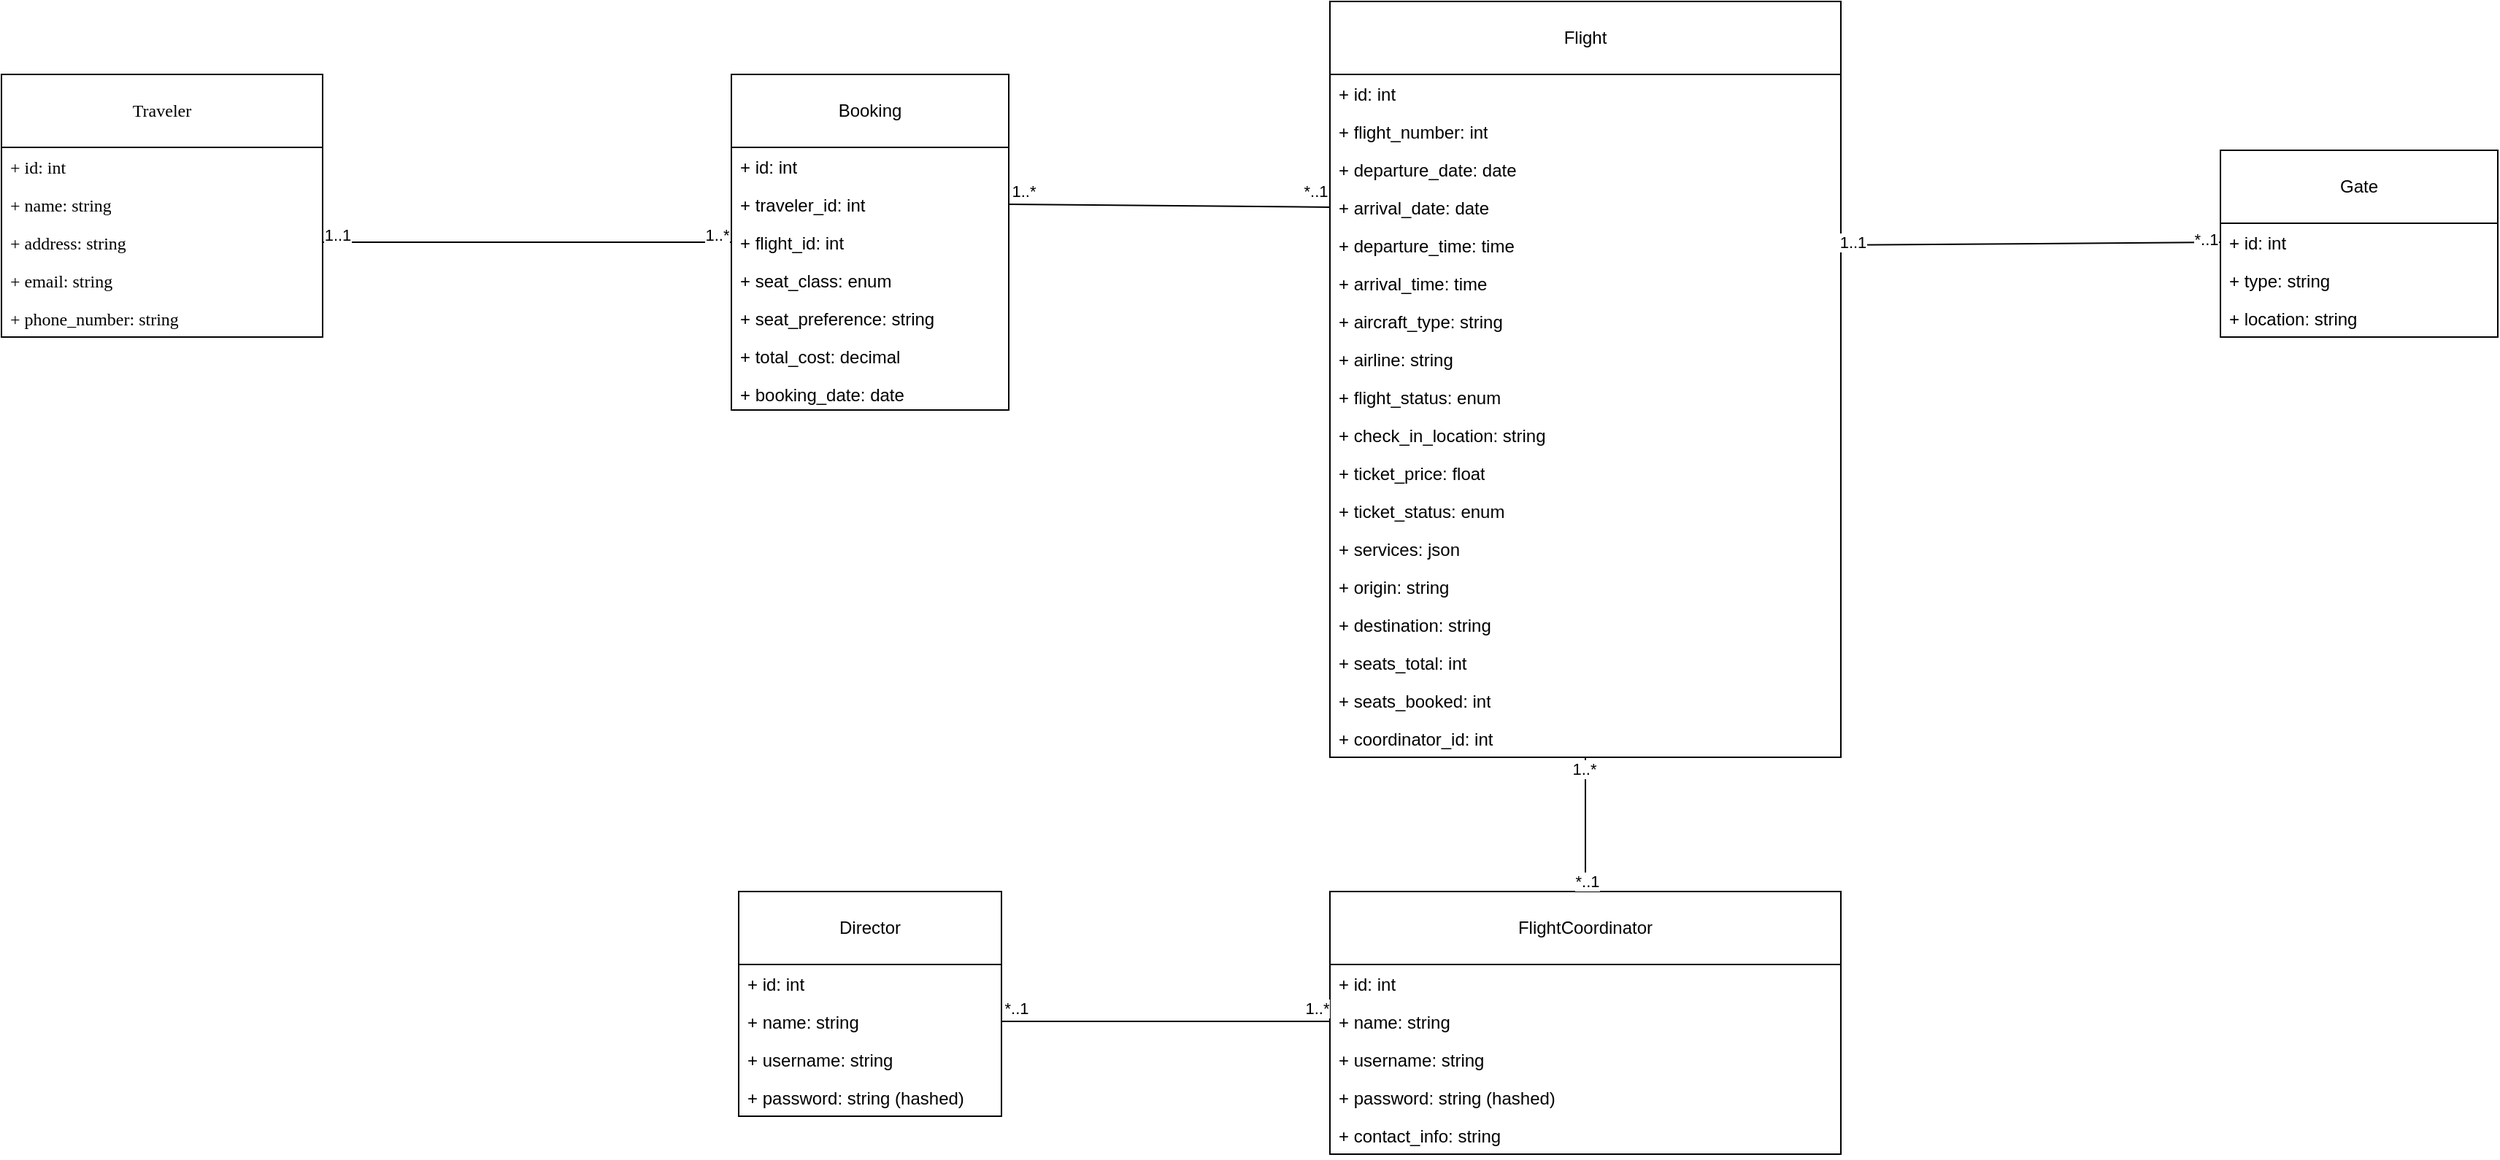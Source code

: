 <mxfile version="26.2.14">
  <diagram name="Page-1" id="Wyjkd_YQ8HrJnKCzyebC">
    <mxGraphModel dx="1753" dy="818" grid="1" gridSize="10" guides="1" tooltips="1" connect="1" arrows="1" fold="1" page="1" pageScale="1" pageWidth="1920" pageHeight="1080" background="#FFFFFF" math="0" shadow="0">
      <root>
        <mxCell id="0" />
        <mxCell id="1" parent="0" />
        <mxCell id="DNrV4epSZlYSAmpHzE6Q-1" value="Traveler" style="swimlane;fontStyle=0;childLayout=stackLayout;horizontal=1;startSize=50;horizontalStack=0;resizeParent=1;resizeParentMax=0;resizeLast=0;collapsible=1;marginBottom=0;hachureGap=4;fontFamily=Verdana;rounded=0;gradientDirection=west;whiteSpace=wrap;html=1;labelBackgroundColor=none;" parent="1" vertex="1">
          <mxGeometry x="400" y="90" width="220" height="180" as="geometry" />
        </mxCell>
        <mxCell id="DNrV4epSZlYSAmpHzE6Q-3" value="+ id: int&amp;nbsp;" style="text;strokeColor=none;fillColor=none;align=left;verticalAlign=top;spacingLeft=4;spacingRight=4;overflow=hidden;rotatable=0;points=[[0,0.5],[1,0.5]];portConstraint=eastwest;whiteSpace=wrap;html=1;fontFamily=Verdana;labelBackgroundColor=none;" parent="DNrV4epSZlYSAmpHzE6Q-1" vertex="1">
          <mxGeometry y="50" width="220" height="26" as="geometry" />
        </mxCell>
        <mxCell id="ROTgjPuaP1kP2KtzQNtt-1" value="+ name: string" style="text;strokeColor=none;fillColor=none;align=left;verticalAlign=top;spacingLeft=4;spacingRight=4;overflow=hidden;rotatable=0;points=[[0,0.5],[1,0.5]];portConstraint=eastwest;whiteSpace=wrap;html=1;fontFamily=Verdana;labelBackgroundColor=none;" parent="DNrV4epSZlYSAmpHzE6Q-1" vertex="1">
          <mxGeometry y="76" width="220" height="26" as="geometry" />
        </mxCell>
        <mxCell id="ROTgjPuaP1kP2KtzQNtt-2" value="+ address: string" style="text;strokeColor=none;fillColor=none;align=left;verticalAlign=top;spacingLeft=4;spacingRight=4;overflow=hidden;rotatable=0;points=[[0,0.5],[1,0.5]];portConstraint=eastwest;whiteSpace=wrap;html=1;fontFamily=Verdana;labelBackgroundColor=none;" parent="DNrV4epSZlYSAmpHzE6Q-1" vertex="1">
          <mxGeometry y="102" width="220" height="26" as="geometry" />
        </mxCell>
        <mxCell id="ROTgjPuaP1kP2KtzQNtt-3" value="+ email: string" style="text;strokeColor=none;fillColor=none;align=left;verticalAlign=top;spacingLeft=4;spacingRight=4;overflow=hidden;rotatable=0;points=[[0,0.5],[1,0.5]];portConstraint=eastwest;whiteSpace=wrap;html=1;fontFamily=Verdana;labelBackgroundColor=none;" parent="DNrV4epSZlYSAmpHzE6Q-1" vertex="1">
          <mxGeometry y="128" width="220" height="26" as="geometry" />
        </mxCell>
        <mxCell id="ROTgjPuaP1kP2KtzQNtt-4" value="+ phone_number: string" style="text;strokeColor=none;fillColor=none;align=left;verticalAlign=top;spacingLeft=4;spacingRight=4;overflow=hidden;rotatable=0;points=[[0,0.5],[1,0.5]];portConstraint=eastwest;whiteSpace=wrap;html=1;fontFamily=Verdana;labelBackgroundColor=none;" parent="DNrV4epSZlYSAmpHzE6Q-1" vertex="1">
          <mxGeometry y="154" width="220" height="26" as="geometry" />
        </mxCell>
        <mxCell id="ROTgjPuaP1kP2KtzQNtt-5" value="Booking" style="swimlane;fontStyle=0;childLayout=stackLayout;horizontal=1;startSize=50;fillColor=none;horizontalStack=0;resizeParent=1;resizeParentMax=0;resizeLast=0;collapsible=1;marginBottom=0;whiteSpace=wrap;html=1;" parent="1" vertex="1">
          <mxGeometry x="900" y="90" width="190" height="230" as="geometry" />
        </mxCell>
        <mxCell id="ROTgjPuaP1kP2KtzQNtt-6" value="+ id: int" style="text;strokeColor=none;fillColor=none;align=left;verticalAlign=top;spacingLeft=4;spacingRight=4;overflow=hidden;rotatable=0;points=[[0,0.5],[1,0.5]];portConstraint=eastwest;whiteSpace=wrap;html=1;" parent="ROTgjPuaP1kP2KtzQNtt-5" vertex="1">
          <mxGeometry y="50" width="190" height="26" as="geometry" />
        </mxCell>
        <mxCell id="ROTgjPuaP1kP2KtzQNtt-7" value="+ traveler_id: int" style="text;strokeColor=none;fillColor=none;align=left;verticalAlign=top;spacingLeft=4;spacingRight=4;overflow=hidden;rotatable=0;points=[[0,0.5],[1,0.5]];portConstraint=eastwest;whiteSpace=wrap;html=1;" parent="ROTgjPuaP1kP2KtzQNtt-5" vertex="1">
          <mxGeometry y="76" width="190" height="26" as="geometry" />
        </mxCell>
        <mxCell id="ROTgjPuaP1kP2KtzQNtt-8" value="+ flight_id: int" style="text;strokeColor=none;fillColor=none;align=left;verticalAlign=top;spacingLeft=4;spacingRight=4;overflow=hidden;rotatable=0;points=[[0,0.5],[1,0.5]];portConstraint=eastwest;whiteSpace=wrap;html=1;" parent="ROTgjPuaP1kP2KtzQNtt-5" vertex="1">
          <mxGeometry y="102" width="190" height="26" as="geometry" />
        </mxCell>
        <mxCell id="ROTgjPuaP1kP2KtzQNtt-9" value="+ seat_class: enum" style="text;strokeColor=none;fillColor=none;align=left;verticalAlign=top;spacingLeft=4;spacingRight=4;overflow=hidden;rotatable=0;points=[[0,0.5],[1,0.5]];portConstraint=eastwest;whiteSpace=wrap;html=1;" parent="ROTgjPuaP1kP2KtzQNtt-5" vertex="1">
          <mxGeometry y="128" width="190" height="26" as="geometry" />
        </mxCell>
        <mxCell id="ROTgjPuaP1kP2KtzQNtt-10" value="+ seat_preference: string&lt;div&gt;&lt;br&gt;&lt;/div&gt;" style="text;strokeColor=none;fillColor=none;align=left;verticalAlign=top;spacingLeft=4;spacingRight=4;overflow=hidden;rotatable=0;points=[[0,0.5],[1,0.5]];portConstraint=eastwest;whiteSpace=wrap;html=1;" parent="ROTgjPuaP1kP2KtzQNtt-5" vertex="1">
          <mxGeometry y="154" width="190" height="26" as="geometry" />
        </mxCell>
        <mxCell id="ROTgjPuaP1kP2KtzQNtt-11" value="+ total_cost: decimal&lt;div&gt;&lt;br&gt;&lt;/div&gt;" style="text;strokeColor=none;fillColor=none;align=left;verticalAlign=top;spacingLeft=4;spacingRight=4;overflow=hidden;rotatable=0;points=[[0,0.5],[1,0.5]];portConstraint=eastwest;whiteSpace=wrap;html=1;" parent="ROTgjPuaP1kP2KtzQNtt-5" vertex="1">
          <mxGeometry y="180" width="190" height="26" as="geometry" />
        </mxCell>
        <mxCell id="ROTgjPuaP1kP2KtzQNtt-12" value="+ booking_date: date" style="text;strokeColor=none;fillColor=none;align=left;verticalAlign=top;spacingLeft=4;spacingRight=4;overflow=hidden;rotatable=0;points=[[0,0.5],[1,0.5]];portConstraint=eastwest;whiteSpace=wrap;html=1;" parent="ROTgjPuaP1kP2KtzQNtt-5" vertex="1">
          <mxGeometry y="206" width="190" height="24" as="geometry" />
        </mxCell>
        <mxCell id="ROTgjPuaP1kP2KtzQNtt-13" value="" style="endArrow=none;html=1;rounded=0;exitX=1;exitY=0.5;exitDx=0;exitDy=0;entryX=0;entryY=0.5;entryDx=0;entryDy=0;" parent="1" source="ROTgjPuaP1kP2KtzQNtt-2" target="ROTgjPuaP1kP2KtzQNtt-8" edge="1">
          <mxGeometry width="50" height="50" relative="1" as="geometry">
            <mxPoint x="720" y="280" as="sourcePoint" />
            <mxPoint x="770" y="230" as="targetPoint" />
          </mxGeometry>
        </mxCell>
        <mxCell id="ROTgjPuaP1kP2KtzQNtt-14" value="1..1" style="edgeLabel;html=1;align=center;verticalAlign=middle;resizable=0;points=[];" parent="ROTgjPuaP1kP2KtzQNtt-13" vertex="1" connectable="0">
          <mxGeometry x="-0.693" y="3" relative="1" as="geometry">
            <mxPoint x="-33" y="-2" as="offset" />
          </mxGeometry>
        </mxCell>
        <mxCell id="ROTgjPuaP1kP2KtzQNtt-15" value="1..*" style="edgeLabel;html=1;align=center;verticalAlign=middle;resizable=0;points=[];" parent="ROTgjPuaP1kP2KtzQNtt-13" vertex="1" connectable="0">
          <mxGeometry x="0.514" y="1" relative="1" as="geometry">
            <mxPoint x="58" y="-4" as="offset" />
          </mxGeometry>
        </mxCell>
        <mxCell id="ROTgjPuaP1kP2KtzQNtt-16" value="Flight" style="swimlane;fontStyle=0;childLayout=stackLayout;horizontal=1;startSize=50;fillColor=none;horizontalStack=0;resizeParent=1;resizeParentMax=0;resizeLast=0;collapsible=1;marginBottom=0;whiteSpace=wrap;html=1;" parent="1" vertex="1">
          <mxGeometry x="1310" y="40" width="350" height="518" as="geometry" />
        </mxCell>
        <mxCell id="ROTgjPuaP1kP2KtzQNtt-17" value="+ id: int" style="text;strokeColor=none;fillColor=none;align=left;verticalAlign=top;spacingLeft=4;spacingRight=4;overflow=hidden;rotatable=0;points=[[0,0.5],[1,0.5]];portConstraint=eastwest;whiteSpace=wrap;html=1;" parent="ROTgjPuaP1kP2KtzQNtt-16" vertex="1">
          <mxGeometry y="50" width="350" height="26" as="geometry" />
        </mxCell>
        <mxCell id="tgqAXtfK87zg1oR8QJ9r-1" value="+ flight_number: int" style="text;strokeColor=none;fillColor=none;align=left;verticalAlign=top;spacingLeft=4;spacingRight=4;overflow=hidden;rotatable=0;points=[[0,0.5],[1,0.5]];portConstraint=eastwest;whiteSpace=wrap;html=1;" vertex="1" parent="ROTgjPuaP1kP2KtzQNtt-16">
          <mxGeometry y="76" width="350" height="26" as="geometry" />
        </mxCell>
        <mxCell id="ROTgjPuaP1kP2KtzQNtt-19" value="+ departure_date: date" style="text;strokeColor=none;fillColor=none;align=left;verticalAlign=top;spacingLeft=4;spacingRight=4;overflow=hidden;rotatable=0;points=[[0,0.5],[1,0.5]];portConstraint=eastwest;whiteSpace=wrap;html=1;" parent="ROTgjPuaP1kP2KtzQNtt-16" vertex="1">
          <mxGeometry y="102" width="350" height="26" as="geometry" />
        </mxCell>
        <mxCell id="ROTgjPuaP1kP2KtzQNtt-20" value="+ arrival_date: date" style="text;strokeColor=none;fillColor=none;align=left;verticalAlign=top;spacingLeft=4;spacingRight=4;overflow=hidden;rotatable=0;points=[[0,0.5],[1,0.5]];portConstraint=eastwest;whiteSpace=wrap;html=1;" parent="ROTgjPuaP1kP2KtzQNtt-16" vertex="1">
          <mxGeometry y="128" width="350" height="26" as="geometry" />
        </mxCell>
        <mxCell id="ROTgjPuaP1kP2KtzQNtt-21" value="+ departure_time: time" style="text;strokeColor=none;fillColor=none;align=left;verticalAlign=top;spacingLeft=4;spacingRight=4;overflow=hidden;rotatable=0;points=[[0,0.5],[1,0.5]];portConstraint=eastwest;whiteSpace=wrap;html=1;" parent="ROTgjPuaP1kP2KtzQNtt-16" vertex="1">
          <mxGeometry y="154" width="350" height="26" as="geometry" />
        </mxCell>
        <mxCell id="ROTgjPuaP1kP2KtzQNtt-22" value="+ arrival_time: time" style="text;strokeColor=none;fillColor=none;align=left;verticalAlign=top;spacingLeft=4;spacingRight=4;overflow=hidden;rotatable=0;points=[[0,0.5],[1,0.5]];portConstraint=eastwest;whiteSpace=wrap;html=1;" parent="ROTgjPuaP1kP2KtzQNtt-16" vertex="1">
          <mxGeometry y="180" width="350" height="26" as="geometry" />
        </mxCell>
        <mxCell id="ROTgjPuaP1kP2KtzQNtt-23" value="+ aircraft_type: string" style="text;strokeColor=none;fillColor=none;align=left;verticalAlign=top;spacingLeft=4;spacingRight=4;overflow=hidden;rotatable=0;points=[[0,0.5],[1,0.5]];portConstraint=eastwest;whiteSpace=wrap;html=1;" parent="ROTgjPuaP1kP2KtzQNtt-16" vertex="1">
          <mxGeometry y="206" width="350" height="26" as="geometry" />
        </mxCell>
        <mxCell id="tgqAXtfK87zg1oR8QJ9r-3" value="+ airline: string" style="text;strokeColor=none;fillColor=none;align=left;verticalAlign=top;spacingLeft=4;spacingRight=4;overflow=hidden;rotatable=0;points=[[0,0.5],[1,0.5]];portConstraint=eastwest;whiteSpace=wrap;html=1;" vertex="1" parent="ROTgjPuaP1kP2KtzQNtt-16">
          <mxGeometry y="232" width="350" height="26" as="geometry" />
        </mxCell>
        <mxCell id="tgqAXtfK87zg1oR8QJ9r-4" value="+ flight_status: enum" style="text;strokeColor=none;fillColor=none;align=left;verticalAlign=top;spacingLeft=4;spacingRight=4;overflow=hidden;rotatable=0;points=[[0,0.5],[1,0.5]];portConstraint=eastwest;whiteSpace=wrap;html=1;" vertex="1" parent="ROTgjPuaP1kP2KtzQNtt-16">
          <mxGeometry y="258" width="350" height="26" as="geometry" />
        </mxCell>
        <mxCell id="tgqAXtfK87zg1oR8QJ9r-5" value="+ check_in_location: string" style="text;strokeColor=none;fillColor=none;align=left;verticalAlign=top;spacingLeft=4;spacingRight=4;overflow=hidden;rotatable=0;points=[[0,0.5],[1,0.5]];portConstraint=eastwest;whiteSpace=wrap;html=1;" vertex="1" parent="ROTgjPuaP1kP2KtzQNtt-16">
          <mxGeometry y="284" width="350" height="26" as="geometry" />
        </mxCell>
        <mxCell id="tgqAXtfK87zg1oR8QJ9r-6" value="+ ticket_price: float" style="text;strokeColor=none;fillColor=none;align=left;verticalAlign=top;spacingLeft=4;spacingRight=4;overflow=hidden;rotatable=0;points=[[0,0.5],[1,0.5]];portConstraint=eastwest;whiteSpace=wrap;html=1;" vertex="1" parent="ROTgjPuaP1kP2KtzQNtt-16">
          <mxGeometry y="310" width="350" height="26" as="geometry" />
        </mxCell>
        <mxCell id="tgqAXtfK87zg1oR8QJ9r-7" value="+ ticket_status: enum" style="text;strokeColor=none;fillColor=none;align=left;verticalAlign=top;spacingLeft=4;spacingRight=4;overflow=hidden;rotatable=0;points=[[0,0.5],[1,0.5]];portConstraint=eastwest;whiteSpace=wrap;html=1;" vertex="1" parent="ROTgjPuaP1kP2KtzQNtt-16">
          <mxGeometry y="336" width="350" height="26" as="geometry" />
        </mxCell>
        <mxCell id="ROTgjPuaP1kP2KtzQNtt-24" value="+ services: json" style="text;strokeColor=none;fillColor=none;align=left;verticalAlign=top;spacingLeft=4;spacingRight=4;overflow=hidden;rotatable=0;points=[[0,0.5],[1,0.5]];portConstraint=eastwest;whiteSpace=wrap;html=1;" parent="ROTgjPuaP1kP2KtzQNtt-16" vertex="1">
          <mxGeometry y="362" width="350" height="26" as="geometry" />
        </mxCell>
        <mxCell id="tgqAXtfK87zg1oR8QJ9r-8" value="+ origin: string" style="text;strokeColor=none;fillColor=none;align=left;verticalAlign=top;spacingLeft=4;spacingRight=4;overflow=hidden;rotatable=0;points=[[0,0.5],[1,0.5]];portConstraint=eastwest;whiteSpace=wrap;html=1;" vertex="1" parent="ROTgjPuaP1kP2KtzQNtt-16">
          <mxGeometry y="388" width="350" height="26" as="geometry" />
        </mxCell>
        <mxCell id="tgqAXtfK87zg1oR8QJ9r-10" value="+ destination: string" style="text;strokeColor=none;fillColor=none;align=left;verticalAlign=top;spacingLeft=4;spacingRight=4;overflow=hidden;rotatable=0;points=[[0,0.5],[1,0.5]];portConstraint=eastwest;whiteSpace=wrap;html=1;" vertex="1" parent="ROTgjPuaP1kP2KtzQNtt-16">
          <mxGeometry y="414" width="350" height="26" as="geometry" />
        </mxCell>
        <mxCell id="tgqAXtfK87zg1oR8QJ9r-11" value="+ seats_total: int" style="text;strokeColor=none;fillColor=none;align=left;verticalAlign=top;spacingLeft=4;spacingRight=4;overflow=hidden;rotatable=0;points=[[0,0.5],[1,0.5]];portConstraint=eastwest;whiteSpace=wrap;html=1;" vertex="1" parent="ROTgjPuaP1kP2KtzQNtt-16">
          <mxGeometry y="440" width="350" height="26" as="geometry" />
        </mxCell>
        <mxCell id="ROTgjPuaP1kP2KtzQNtt-25" value="+ seats_booked: int" style="text;strokeColor=none;fillColor=none;align=left;verticalAlign=top;spacingLeft=4;spacingRight=4;overflow=hidden;rotatable=0;points=[[0,0.5],[1,0.5]];portConstraint=eastwest;whiteSpace=wrap;html=1;" parent="ROTgjPuaP1kP2KtzQNtt-16" vertex="1">
          <mxGeometry y="466" width="350" height="26" as="geometry" />
        </mxCell>
        <mxCell id="ROTgjPuaP1kP2KtzQNtt-26" value="+ coordinator_id: int" style="text;strokeColor=none;fillColor=none;align=left;verticalAlign=top;spacingLeft=4;spacingRight=4;overflow=hidden;rotatable=0;points=[[0,0.5],[1,0.5]];portConstraint=eastwest;whiteSpace=wrap;html=1;" parent="ROTgjPuaP1kP2KtzQNtt-16" vertex="1">
          <mxGeometry y="492" width="350" height="26" as="geometry" />
        </mxCell>
        <mxCell id="ROTgjPuaP1kP2KtzQNtt-27" value="" style="endArrow=none;html=1;rounded=0;exitX=1;exitY=0.5;exitDx=0;exitDy=0;entryX=0;entryY=0.5;entryDx=0;entryDy=0;" parent="1" source="ROTgjPuaP1kP2KtzQNtt-7" target="ROTgjPuaP1kP2KtzQNtt-20" edge="1">
          <mxGeometry width="50" height="50" relative="1" as="geometry">
            <mxPoint x="1190" y="190" as="sourcePoint" />
            <mxPoint x="1240" y="140" as="targetPoint" />
          </mxGeometry>
        </mxCell>
        <mxCell id="ROTgjPuaP1kP2KtzQNtt-29" value="1..*" style="edgeLabel;html=1;align=center;verticalAlign=middle;resizable=0;points=[];" parent="ROTgjPuaP1kP2KtzQNtt-27" vertex="1" connectable="0">
          <mxGeometry x="-0.838" relative="1" as="geometry">
            <mxPoint x="-8" y="-9" as="offset" />
          </mxGeometry>
        </mxCell>
        <mxCell id="ROTgjPuaP1kP2KtzQNtt-30" value="*..1" style="edgeLabel;html=1;align=center;verticalAlign=middle;resizable=0;points=[];" parent="ROTgjPuaP1kP2KtzQNtt-27" vertex="1" connectable="0">
          <mxGeometry x="0.81" relative="1" as="geometry">
            <mxPoint x="11" y="-11" as="offset" />
          </mxGeometry>
        </mxCell>
        <mxCell id="ROTgjPuaP1kP2KtzQNtt-32" value="&lt;div&gt;Gate&lt;/div&gt;" style="swimlane;fontStyle=0;childLayout=stackLayout;horizontal=1;startSize=50;fillColor=none;horizontalStack=0;resizeParent=1;resizeParentMax=0;resizeLast=0;collapsible=1;marginBottom=0;whiteSpace=wrap;html=1;" parent="1" vertex="1">
          <mxGeometry x="1920" y="142" width="190" height="128" as="geometry" />
        </mxCell>
        <mxCell id="ROTgjPuaP1kP2KtzQNtt-33" value="+ id: int" style="text;strokeColor=none;fillColor=none;align=left;verticalAlign=top;spacingLeft=4;spacingRight=4;overflow=hidden;rotatable=0;points=[[0,0.5],[1,0.5]];portConstraint=eastwest;whiteSpace=wrap;html=1;" parent="ROTgjPuaP1kP2KtzQNtt-32" vertex="1">
          <mxGeometry y="50" width="190" height="26" as="geometry" />
        </mxCell>
        <mxCell id="ROTgjPuaP1kP2KtzQNtt-34" value="+ type: string" style="text;strokeColor=none;fillColor=none;align=left;verticalAlign=top;spacingLeft=4;spacingRight=4;overflow=hidden;rotatable=0;points=[[0,0.5],[1,0.5]];portConstraint=eastwest;whiteSpace=wrap;html=1;" parent="ROTgjPuaP1kP2KtzQNtt-32" vertex="1">
          <mxGeometry y="76" width="190" height="26" as="geometry" />
        </mxCell>
        <mxCell id="ROTgjPuaP1kP2KtzQNtt-36" value="+ location: string" style="text;strokeColor=none;fillColor=none;align=left;verticalAlign=top;spacingLeft=4;spacingRight=4;overflow=hidden;rotatable=0;points=[[0,0.5],[1,0.5]];portConstraint=eastwest;whiteSpace=wrap;html=1;" parent="ROTgjPuaP1kP2KtzQNtt-32" vertex="1">
          <mxGeometry y="102" width="190" height="26" as="geometry" />
        </mxCell>
        <mxCell id="ROTgjPuaP1kP2KtzQNtt-42" value="" style="endArrow=none;html=1;rounded=0;exitX=1;exitY=0.5;exitDx=0;exitDy=0;entryX=0;entryY=0.5;entryDx=0;entryDy=0;" parent="1" source="ROTgjPuaP1kP2KtzQNtt-21" target="ROTgjPuaP1kP2KtzQNtt-33" edge="1">
          <mxGeometry width="50" height="50" relative="1" as="geometry">
            <mxPoint x="1750" y="270" as="sourcePoint" />
            <mxPoint x="1800" y="220" as="targetPoint" />
          </mxGeometry>
        </mxCell>
        <mxCell id="ROTgjPuaP1kP2KtzQNtt-43" value="1..1" style="edgeLabel;html=1;align=center;verticalAlign=middle;resizable=0;points=[];" parent="ROTgjPuaP1kP2KtzQNtt-42" vertex="1" connectable="0">
          <mxGeometry x="-0.911" y="-1" relative="1" as="geometry">
            <mxPoint x="-4" y="-3" as="offset" />
          </mxGeometry>
        </mxCell>
        <mxCell id="ROTgjPuaP1kP2KtzQNtt-45" value="*..1" style="edgeLabel;html=1;align=center;verticalAlign=middle;resizable=0;points=[];" parent="ROTgjPuaP1kP2KtzQNtt-42" vertex="1" connectable="0">
          <mxGeometry x="0.921" y="2" relative="1" as="geometry">
            <mxPoint as="offset" />
          </mxGeometry>
        </mxCell>
        <mxCell id="ROTgjPuaP1kP2KtzQNtt-46" value="FlightCoordinator" style="swimlane;fontStyle=0;childLayout=stackLayout;horizontal=1;startSize=50;fillColor=none;horizontalStack=0;resizeParent=1;resizeParentMax=0;resizeLast=0;collapsible=1;marginBottom=0;whiteSpace=wrap;html=1;" parent="1" vertex="1">
          <mxGeometry x="1310" y="650" width="350" height="180" as="geometry" />
        </mxCell>
        <mxCell id="ROTgjPuaP1kP2KtzQNtt-47" value="+ id: int" style="text;strokeColor=none;fillColor=none;align=left;verticalAlign=top;spacingLeft=4;spacingRight=4;overflow=hidden;rotatable=0;points=[[0,0.5],[1,0.5]];portConstraint=eastwest;whiteSpace=wrap;html=1;" parent="ROTgjPuaP1kP2KtzQNtt-46" vertex="1">
          <mxGeometry y="50" width="350" height="26" as="geometry" />
        </mxCell>
        <mxCell id="ROTgjPuaP1kP2KtzQNtt-48" value="+ name: string" style="text;strokeColor=none;fillColor=none;align=left;verticalAlign=top;spacingLeft=4;spacingRight=4;overflow=hidden;rotatable=0;points=[[0,0.5],[1,0.5]];portConstraint=eastwest;whiteSpace=wrap;html=1;" parent="ROTgjPuaP1kP2KtzQNtt-46" vertex="1">
          <mxGeometry y="76" width="350" height="26" as="geometry" />
        </mxCell>
        <mxCell id="ROTgjPuaP1kP2KtzQNtt-49" value="+ username: string" style="text;strokeColor=none;fillColor=none;align=left;verticalAlign=top;spacingLeft=4;spacingRight=4;overflow=hidden;rotatable=0;points=[[0,0.5],[1,0.5]];portConstraint=eastwest;whiteSpace=wrap;html=1;" parent="ROTgjPuaP1kP2KtzQNtt-46" vertex="1">
          <mxGeometry y="102" width="350" height="26" as="geometry" />
        </mxCell>
        <mxCell id="ROTgjPuaP1kP2KtzQNtt-50" value="+ password: string (hashed)" style="text;strokeColor=none;fillColor=none;align=left;verticalAlign=top;spacingLeft=4;spacingRight=4;overflow=hidden;rotatable=0;points=[[0,0.5],[1,0.5]];portConstraint=eastwest;whiteSpace=wrap;html=1;" parent="ROTgjPuaP1kP2KtzQNtt-46" vertex="1">
          <mxGeometry y="128" width="350" height="26" as="geometry" />
        </mxCell>
        <mxCell id="ROTgjPuaP1kP2KtzQNtt-51" value="+ contact_info: string" style="text;strokeColor=none;fillColor=none;align=left;verticalAlign=top;spacingLeft=4;spacingRight=4;overflow=hidden;rotatable=0;points=[[0,0.5],[1,0.5]];portConstraint=eastwest;whiteSpace=wrap;html=1;" parent="ROTgjPuaP1kP2KtzQNtt-46" vertex="1">
          <mxGeometry y="154" width="350" height="26" as="geometry" />
        </mxCell>
        <mxCell id="ROTgjPuaP1kP2KtzQNtt-52" value="" style="endArrow=none;html=1;rounded=0;exitX=0.5;exitY=0;exitDx=0;exitDy=0;" parent="1" source="ROTgjPuaP1kP2KtzQNtt-46" target="ROTgjPuaP1kP2KtzQNtt-26" edge="1">
          <mxGeometry width="50" height="50" relative="1" as="geometry">
            <mxPoint x="1450" y="440" as="sourcePoint" />
            <mxPoint x="1500" y="390" as="targetPoint" />
          </mxGeometry>
        </mxCell>
        <mxCell id="ROTgjPuaP1kP2KtzQNtt-53" value="*..1" style="edgeLabel;html=1;align=center;verticalAlign=middle;resizable=0;points=[];" parent="ROTgjPuaP1kP2KtzQNtt-52" vertex="1" connectable="0">
          <mxGeometry x="-0.846" y="-1" relative="1" as="geometry">
            <mxPoint as="offset" />
          </mxGeometry>
        </mxCell>
        <mxCell id="ROTgjPuaP1kP2KtzQNtt-54" value="1..*" style="edgeLabel;html=1;align=center;verticalAlign=middle;resizable=0;points=[];" parent="ROTgjPuaP1kP2KtzQNtt-52" vertex="1" connectable="0">
          <mxGeometry x="0.823" y="1" relative="1" as="geometry">
            <mxPoint as="offset" />
          </mxGeometry>
        </mxCell>
        <mxCell id="ROTgjPuaP1kP2KtzQNtt-55" value="Director" style="swimlane;fontStyle=0;childLayout=stackLayout;horizontal=1;startSize=50;fillColor=none;horizontalStack=0;resizeParent=1;resizeParentMax=0;resizeLast=0;collapsible=1;marginBottom=0;whiteSpace=wrap;html=1;" parent="1" vertex="1">
          <mxGeometry x="905" y="650" width="180" height="154" as="geometry" />
        </mxCell>
        <mxCell id="ROTgjPuaP1kP2KtzQNtt-56" value="+ id: int" style="text;strokeColor=none;fillColor=none;align=left;verticalAlign=top;spacingLeft=4;spacingRight=4;overflow=hidden;rotatable=0;points=[[0,0.5],[1,0.5]];portConstraint=eastwest;whiteSpace=wrap;html=1;" parent="ROTgjPuaP1kP2KtzQNtt-55" vertex="1">
          <mxGeometry y="50" width="180" height="26" as="geometry" />
        </mxCell>
        <mxCell id="ROTgjPuaP1kP2KtzQNtt-57" value="+ name: string" style="text;strokeColor=none;fillColor=none;align=left;verticalAlign=top;spacingLeft=4;spacingRight=4;overflow=hidden;rotatable=0;points=[[0,0.5],[1,0.5]];portConstraint=eastwest;whiteSpace=wrap;html=1;" parent="ROTgjPuaP1kP2KtzQNtt-55" vertex="1">
          <mxGeometry y="76" width="180" height="26" as="geometry" />
        </mxCell>
        <mxCell id="ROTgjPuaP1kP2KtzQNtt-58" value="+ username: string" style="text;strokeColor=none;fillColor=none;align=left;verticalAlign=top;spacingLeft=4;spacingRight=4;overflow=hidden;rotatable=0;points=[[0,0.5],[1,0.5]];portConstraint=eastwest;whiteSpace=wrap;html=1;" parent="ROTgjPuaP1kP2KtzQNtt-55" vertex="1">
          <mxGeometry y="102" width="180" height="26" as="geometry" />
        </mxCell>
        <mxCell id="ROTgjPuaP1kP2KtzQNtt-67" value="+ password: string (hashed)" style="text;strokeColor=none;fillColor=none;align=left;verticalAlign=top;spacingLeft=4;spacingRight=4;overflow=hidden;rotatable=0;points=[[0,0.5],[1,0.5]];portConstraint=eastwest;whiteSpace=wrap;html=1;" parent="ROTgjPuaP1kP2KtzQNtt-55" vertex="1">
          <mxGeometry y="128" width="180" height="26" as="geometry" />
        </mxCell>
        <mxCell id="ROTgjPuaP1kP2KtzQNtt-69" value="" style="endArrow=none;html=1;rounded=0;exitX=1;exitY=0.5;exitDx=0;exitDy=0;entryX=0;entryY=0.5;entryDx=0;entryDy=0;" parent="1" source="ROTgjPuaP1kP2KtzQNtt-57" target="ROTgjPuaP1kP2KtzQNtt-48" edge="1">
          <mxGeometry width="50" height="50" relative="1" as="geometry">
            <mxPoint x="1180" y="560" as="sourcePoint" />
            <mxPoint x="1230" y="510" as="targetPoint" />
          </mxGeometry>
        </mxCell>
        <mxCell id="ROTgjPuaP1kP2KtzQNtt-70" value="1..*" style="edgeLabel;html=1;align=center;verticalAlign=middle;resizable=0;points=[];" parent="ROTgjPuaP1kP2KtzQNtt-69" vertex="1" connectable="0">
          <mxGeometry x="0.887" y="1" relative="1" as="geometry">
            <mxPoint x="3" y="-8" as="offset" />
          </mxGeometry>
        </mxCell>
        <mxCell id="ROTgjPuaP1kP2KtzQNtt-71" value="*..1" style="edgeLabel;html=1;align=center;verticalAlign=middle;resizable=0;points=[];" parent="ROTgjPuaP1kP2KtzQNtt-69" vertex="1" connectable="0">
          <mxGeometry x="-0.882" y="-3" relative="1" as="geometry">
            <mxPoint x="-4" y="-12" as="offset" />
          </mxGeometry>
        </mxCell>
      </root>
    </mxGraphModel>
  </diagram>
</mxfile>
